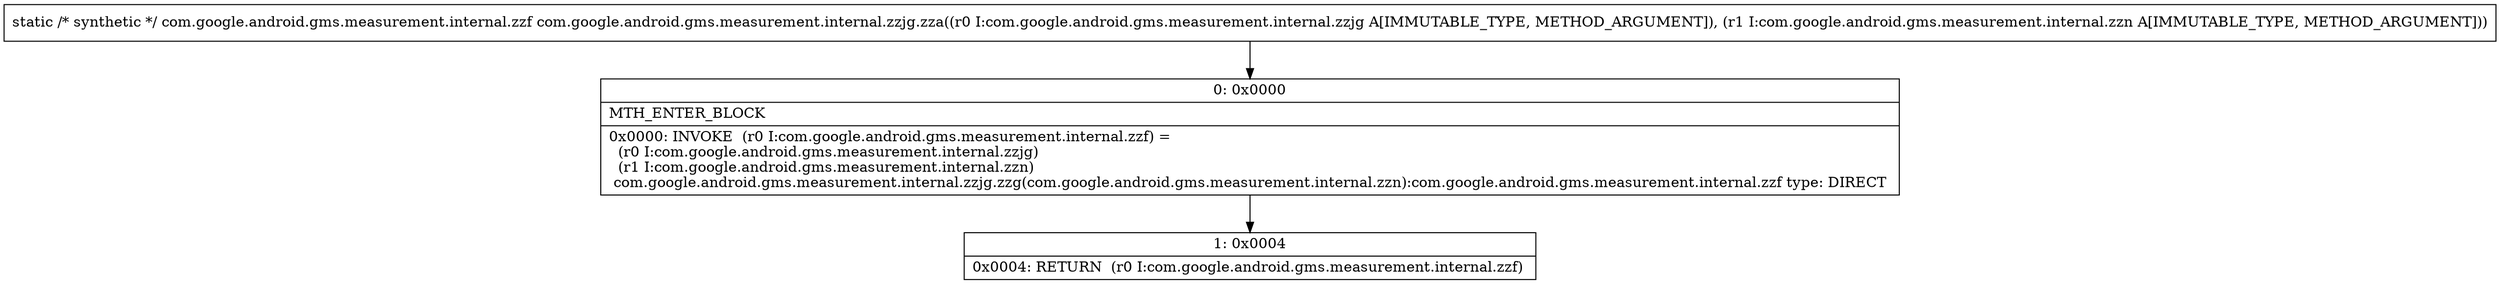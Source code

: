 digraph "CFG forcom.google.android.gms.measurement.internal.zzjg.zza(Lcom\/google\/android\/gms\/measurement\/internal\/zzjg;Lcom\/google\/android\/gms\/measurement\/internal\/zzn;)Lcom\/google\/android\/gms\/measurement\/internal\/zzf;" {
Node_0 [shape=record,label="{0\:\ 0x0000|MTH_ENTER_BLOCK\l|0x0000: INVOKE  (r0 I:com.google.android.gms.measurement.internal.zzf) = \l  (r0 I:com.google.android.gms.measurement.internal.zzjg)\l  (r1 I:com.google.android.gms.measurement.internal.zzn)\l com.google.android.gms.measurement.internal.zzjg.zzg(com.google.android.gms.measurement.internal.zzn):com.google.android.gms.measurement.internal.zzf type: DIRECT \l}"];
Node_1 [shape=record,label="{1\:\ 0x0004|0x0004: RETURN  (r0 I:com.google.android.gms.measurement.internal.zzf) \l}"];
MethodNode[shape=record,label="{static \/* synthetic *\/ com.google.android.gms.measurement.internal.zzf com.google.android.gms.measurement.internal.zzjg.zza((r0 I:com.google.android.gms.measurement.internal.zzjg A[IMMUTABLE_TYPE, METHOD_ARGUMENT]), (r1 I:com.google.android.gms.measurement.internal.zzn A[IMMUTABLE_TYPE, METHOD_ARGUMENT])) }"];
MethodNode -> Node_0;
Node_0 -> Node_1;
}

